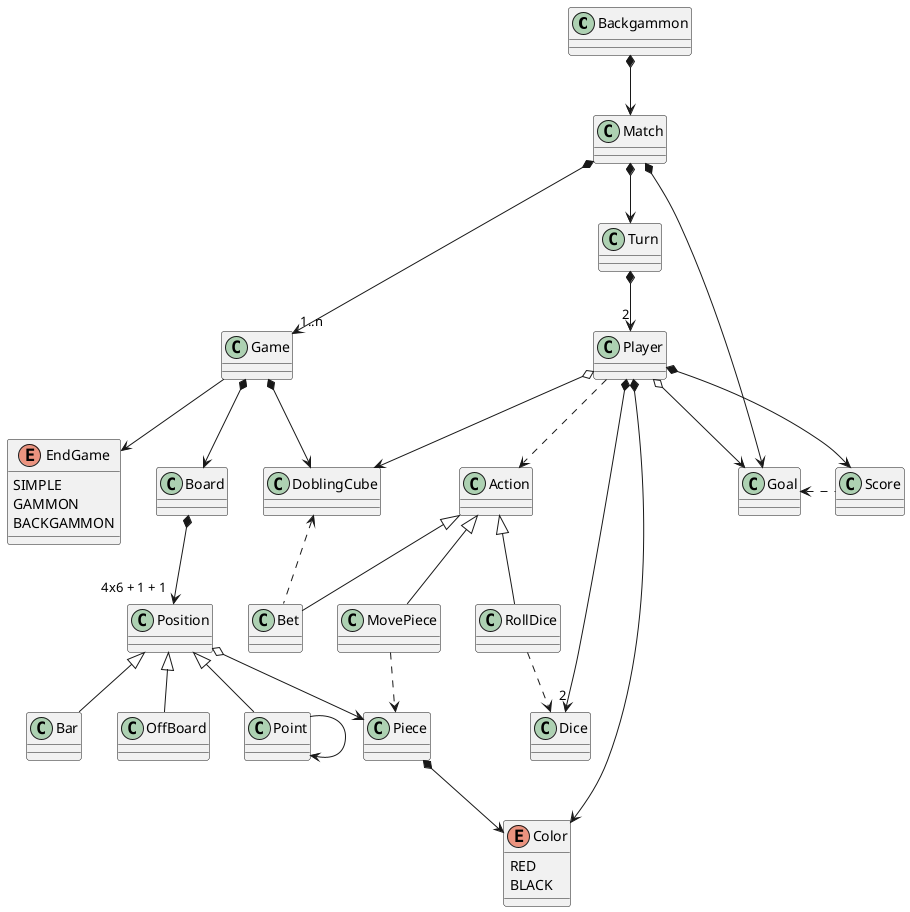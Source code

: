 @startuml
class Backgammon{}

class Goal {}
class Match {}
class Game {}

class Board{}
class Position {}

class OffBoard{}

class Point {}

class Piece{}

enum Color{
  RED
  BLACK
}

class Goal{}
class Bar{}

class Turn{}

class Player{}

class Dice{}

class DoblingCube{}

enum EndGame{
    SIMPLE
    GAMMON
    BACKGAMMON
}

class Action {}
class RollDice {}
class MovePiece {}
class Bet {}

Backgammon *--> Match
Match *--> Goal

Match *--> "1..n" Game
Match *--> Turn

Player *--> Score
Score .left.> Goal
Game *-right-> DoblingCube
Bet .up.> DoblingCube
Game -down-> EndGame

Game *--> Board
Player o--> DoblingCube
Turn *--> "2" Player

Board *--> "4x6 + 1 + 1" Position
Position o--> Piece
Position <|-- Point
Position <|-- Bar
Position <|-- OffBoard

Player *--> Color
Piece *--> Color
Point --> Point

Player *--> "2" Dice
Player o--> Goal
Player ..> Action
RollDice ..> Dice
MovePiece ..> Piece

Action <|-- RollDice
Action <|-- MovePiece
Action <|-- Bet

@enduml
